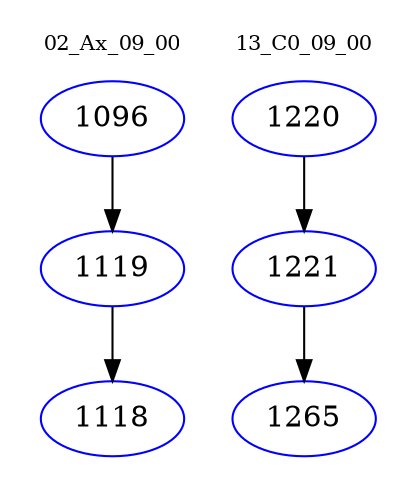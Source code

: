 digraph{
subgraph cluster_0 {
color = white
label = "02_Ax_09_00";
fontsize=10;
T0_1096 [label="1096", color="blue"]
T0_1096 -> T0_1119 [color="black"]
T0_1119 [label="1119", color="blue"]
T0_1119 -> T0_1118 [color="black"]
T0_1118 [label="1118", color="blue"]
}
subgraph cluster_1 {
color = white
label = "13_C0_09_00";
fontsize=10;
T1_1220 [label="1220", color="blue"]
T1_1220 -> T1_1221 [color="black"]
T1_1221 [label="1221", color="blue"]
T1_1221 -> T1_1265 [color="black"]
T1_1265 [label="1265", color="blue"]
}
}
